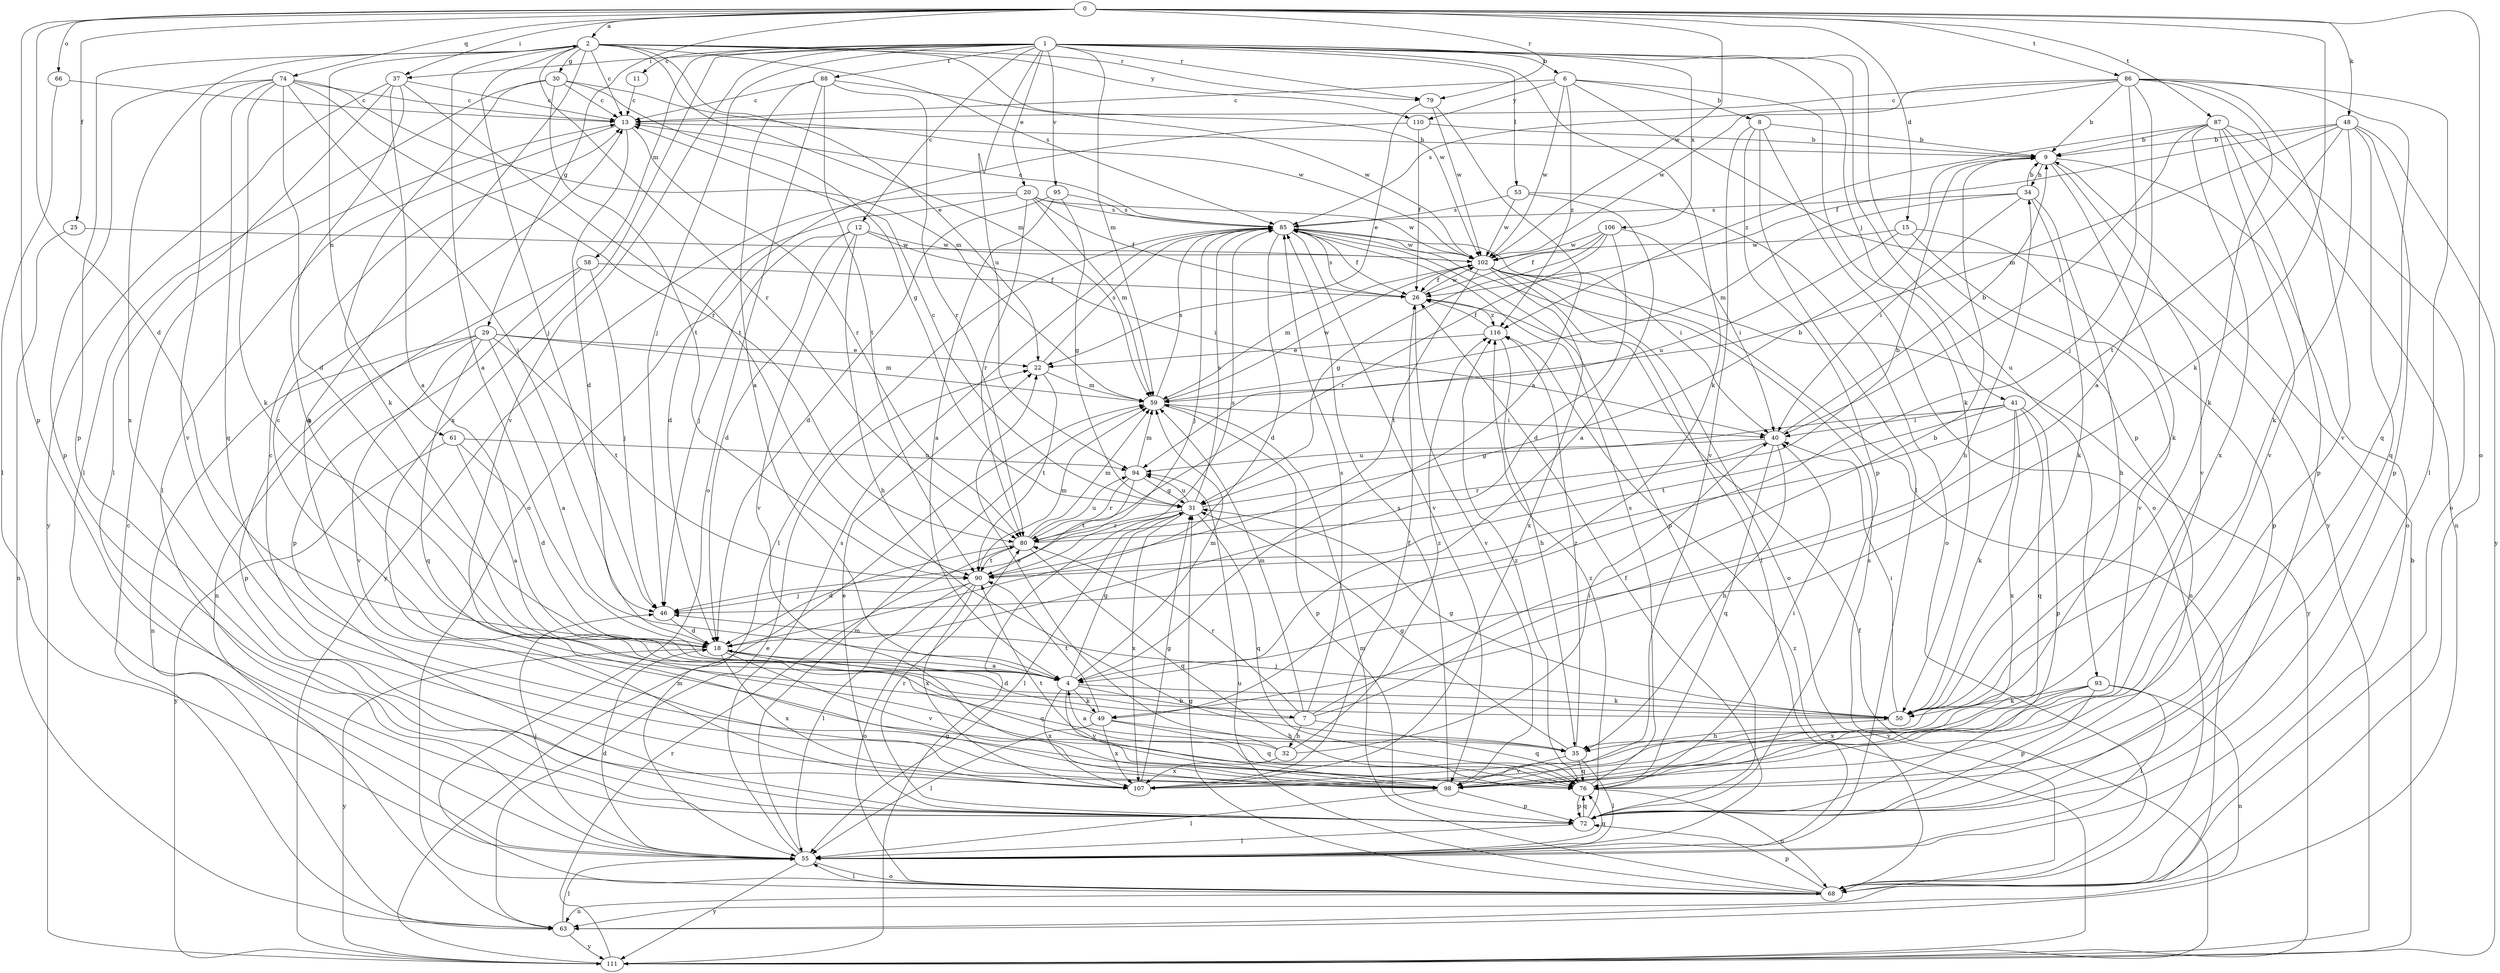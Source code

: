 strict digraph  {
0;
1;
2;
4;
6;
7;
8;
9;
11;
12;
13;
15;
18;
20;
22;
25;
26;
29;
30;
31;
32;
34;
35;
37;
40;
41;
46;
48;
49;
50;
53;
55;
58;
59;
61;
63;
66;
68;
72;
74;
76;
79;
80;
85;
86;
87;
88;
90;
93;
94;
95;
98;
102;
106;
107;
110;
111;
116;
0 -> 2  [label=a];
0 -> 15  [label=d];
0 -> 18  [label=d];
0 -> 25  [label=f];
0 -> 29  [label=g];
0 -> 37  [label=i];
0 -> 48  [label=k];
0 -> 49  [label=k];
0 -> 66  [label=o];
0 -> 68  [label=o];
0 -> 72  [label=p];
0 -> 74  [label=q];
0 -> 79  [label=r];
0 -> 86  [label=t];
0 -> 87  [label=t];
0 -> 102  [label=w];
1 -> 6  [label=b];
1 -> 11  [label=c];
1 -> 12  [label=c];
1 -> 20  [label=e];
1 -> 37  [label=i];
1 -> 41  [label=j];
1 -> 46  [label=j];
1 -> 49  [label=k];
1 -> 53  [label=l];
1 -> 58  [label=m];
1 -> 59  [label=m];
1 -> 72  [label=p];
1 -> 79  [label=r];
1 -> 88  [label=t];
1 -> 93  [label=u];
1 -> 94  [label=u];
1 -> 95  [label=v];
1 -> 98  [label=v];
1 -> 106  [label=x];
1 -> 107  [label=x];
2 -> 13  [label=c];
2 -> 22  [label=e];
2 -> 30  [label=g];
2 -> 46  [label=j];
2 -> 59  [label=m];
2 -> 61  [label=n];
2 -> 72  [label=p];
2 -> 76  [label=q];
2 -> 79  [label=r];
2 -> 80  [label=r];
2 -> 85  [label=s];
2 -> 102  [label=w];
2 -> 107  [label=x];
2 -> 110  [label=y];
4 -> 2  [label=a];
4 -> 7  [label=b];
4 -> 31  [label=g];
4 -> 49  [label=k];
4 -> 50  [label=k];
4 -> 59  [label=m];
4 -> 98  [label=v];
4 -> 107  [label=x];
6 -> 8  [label=b];
6 -> 13  [label=c];
6 -> 50  [label=k];
6 -> 102  [label=w];
6 -> 110  [label=y];
6 -> 111  [label=y];
6 -> 116  [label=z];
7 -> 9  [label=b];
7 -> 18  [label=d];
7 -> 32  [label=h];
7 -> 34  [label=h];
7 -> 59  [label=m];
7 -> 76  [label=q];
7 -> 80  [label=r];
7 -> 85  [label=s];
8 -> 9  [label=b];
8 -> 55  [label=l];
8 -> 68  [label=o];
8 -> 72  [label=p];
8 -> 98  [label=v];
9 -> 34  [label=h];
9 -> 50  [label=k];
9 -> 68  [label=o];
9 -> 98  [label=v];
11 -> 13  [label=c];
12 -> 18  [label=d];
12 -> 35  [label=h];
12 -> 40  [label=i];
12 -> 46  [label=j];
12 -> 98  [label=v];
12 -> 102  [label=w];
13 -> 9  [label=b];
13 -> 18  [label=d];
13 -> 55  [label=l];
13 -> 80  [label=r];
15 -> 72  [label=p];
15 -> 94  [label=u];
15 -> 98  [label=v];
15 -> 102  [label=w];
18 -> 4  [label=a];
18 -> 76  [label=q];
18 -> 98  [label=v];
18 -> 107  [label=x];
18 -> 111  [label=y];
20 -> 18  [label=d];
20 -> 26  [label=f];
20 -> 59  [label=m];
20 -> 80  [label=r];
20 -> 85  [label=s];
20 -> 102  [label=w];
20 -> 111  [label=y];
22 -> 59  [label=m];
22 -> 85  [label=s];
22 -> 90  [label=t];
25 -> 63  [label=n];
25 -> 102  [label=w];
26 -> 85  [label=s];
26 -> 98  [label=v];
26 -> 102  [label=w];
26 -> 116  [label=z];
29 -> 4  [label=a];
29 -> 22  [label=e];
29 -> 59  [label=m];
29 -> 63  [label=n];
29 -> 72  [label=p];
29 -> 76  [label=q];
29 -> 90  [label=t];
29 -> 98  [label=v];
30 -> 13  [label=c];
30 -> 31  [label=g];
30 -> 50  [label=k];
30 -> 55  [label=l];
30 -> 90  [label=t];
30 -> 102  [label=w];
31 -> 9  [label=b];
31 -> 13  [label=c];
31 -> 55  [label=l];
31 -> 76  [label=q];
31 -> 80  [label=r];
31 -> 85  [label=s];
31 -> 94  [label=u];
31 -> 107  [label=x];
32 -> 4  [label=a];
32 -> 22  [label=e];
32 -> 40  [label=i];
32 -> 107  [label=x];
32 -> 116  [label=z];
34 -> 9  [label=b];
34 -> 35  [label=h];
34 -> 40  [label=i];
34 -> 50  [label=k];
34 -> 59  [label=m];
34 -> 85  [label=s];
35 -> 31  [label=g];
35 -> 55  [label=l];
35 -> 76  [label=q];
35 -> 98  [label=v];
35 -> 116  [label=z];
37 -> 4  [label=a];
37 -> 13  [label=c];
37 -> 35  [label=h];
37 -> 55  [label=l];
37 -> 90  [label=t];
37 -> 111  [label=y];
40 -> 9  [label=b];
40 -> 35  [label=h];
40 -> 76  [label=q];
40 -> 80  [label=r];
40 -> 94  [label=u];
41 -> 31  [label=g];
41 -> 40  [label=i];
41 -> 50  [label=k];
41 -> 72  [label=p];
41 -> 76  [label=q];
41 -> 90  [label=t];
41 -> 107  [label=x];
46 -> 18  [label=d];
48 -> 9  [label=b];
48 -> 26  [label=f];
48 -> 50  [label=k];
48 -> 59  [label=m];
48 -> 72  [label=p];
48 -> 76  [label=q];
48 -> 90  [label=t];
48 -> 111  [label=y];
49 -> 13  [label=c];
49 -> 35  [label=h];
49 -> 55  [label=l];
49 -> 76  [label=q];
49 -> 90  [label=t];
49 -> 107  [label=x];
50 -> 31  [label=g];
50 -> 35  [label=h];
50 -> 40  [label=i];
50 -> 46  [label=j];
53 -> 4  [label=a];
53 -> 68  [label=o];
53 -> 85  [label=s];
53 -> 102  [label=w];
55 -> 18  [label=d];
55 -> 26  [label=f];
55 -> 46  [label=j];
55 -> 59  [label=m];
55 -> 68  [label=o];
55 -> 76  [label=q];
55 -> 85  [label=s];
55 -> 111  [label=y];
58 -> 26  [label=f];
58 -> 46  [label=j];
58 -> 63  [label=n];
58 -> 72  [label=p];
59 -> 40  [label=i];
59 -> 72  [label=p];
59 -> 85  [label=s];
59 -> 102  [label=w];
61 -> 4  [label=a];
61 -> 18  [label=d];
61 -> 94  [label=u];
61 -> 111  [label=y];
63 -> 13  [label=c];
63 -> 22  [label=e];
63 -> 55  [label=l];
63 -> 111  [label=y];
66 -> 13  [label=c];
66 -> 55  [label=l];
68 -> 31  [label=g];
68 -> 55  [label=l];
68 -> 59  [label=m];
68 -> 63  [label=n];
68 -> 72  [label=p];
68 -> 85  [label=s];
68 -> 94  [label=u];
72 -> 22  [label=e];
72 -> 55  [label=l];
72 -> 76  [label=q];
72 -> 80  [label=r];
72 -> 116  [label=z];
74 -> 13  [label=c];
74 -> 18  [label=d];
74 -> 46  [label=j];
74 -> 50  [label=k];
74 -> 59  [label=m];
74 -> 72  [label=p];
74 -> 76  [label=q];
74 -> 80  [label=r];
74 -> 98  [label=v];
76 -> 40  [label=i];
76 -> 68  [label=o];
76 -> 72  [label=p];
76 -> 85  [label=s];
76 -> 116  [label=z];
79 -> 4  [label=a];
79 -> 22  [label=e];
79 -> 102  [label=w];
80 -> 9  [label=b];
80 -> 18  [label=d];
80 -> 59  [label=m];
80 -> 76  [label=q];
80 -> 90  [label=t];
80 -> 94  [label=u];
85 -> 13  [label=c];
85 -> 18  [label=d];
85 -> 26  [label=f];
85 -> 40  [label=i];
85 -> 46  [label=j];
85 -> 55  [label=l];
85 -> 72  [label=p];
85 -> 98  [label=v];
85 -> 102  [label=w];
86 -> 4  [label=a];
86 -> 9  [label=b];
86 -> 13  [label=c];
86 -> 46  [label=j];
86 -> 50  [label=k];
86 -> 55  [label=l];
86 -> 76  [label=q];
86 -> 85  [label=s];
86 -> 98  [label=v];
86 -> 102  [label=w];
87 -> 9  [label=b];
87 -> 40  [label=i];
87 -> 63  [label=n];
87 -> 68  [label=o];
87 -> 72  [label=p];
87 -> 98  [label=v];
87 -> 107  [label=x];
87 -> 116  [label=z];
88 -> 4  [label=a];
88 -> 13  [label=c];
88 -> 68  [label=o];
88 -> 80  [label=r];
88 -> 90  [label=t];
88 -> 102  [label=w];
90 -> 46  [label=j];
90 -> 55  [label=l];
90 -> 59  [label=m];
90 -> 68  [label=o];
90 -> 85  [label=s];
90 -> 107  [label=x];
93 -> 50  [label=k];
93 -> 55  [label=l];
93 -> 63  [label=n];
93 -> 72  [label=p];
93 -> 98  [label=v];
93 -> 107  [label=x];
94 -> 31  [label=g];
94 -> 59  [label=m];
94 -> 80  [label=r];
94 -> 90  [label=t];
95 -> 4  [label=a];
95 -> 18  [label=d];
95 -> 31  [label=g];
95 -> 85  [label=s];
98 -> 13  [label=c];
98 -> 55  [label=l];
98 -> 72  [label=p];
98 -> 85  [label=s];
98 -> 90  [label=t];
102 -> 26  [label=f];
102 -> 55  [label=l];
102 -> 59  [label=m];
102 -> 63  [label=n];
102 -> 68  [label=o];
102 -> 90  [label=t];
102 -> 107  [label=x];
102 -> 111  [label=y];
106 -> 18  [label=d];
106 -> 26  [label=f];
106 -> 31  [label=g];
106 -> 40  [label=i];
106 -> 80  [label=r];
106 -> 102  [label=w];
107 -> 26  [label=f];
107 -> 31  [label=g];
110 -> 9  [label=b];
110 -> 26  [label=f];
110 -> 68  [label=o];
111 -> 9  [label=b];
111 -> 26  [label=f];
111 -> 31  [label=g];
111 -> 59  [label=m];
111 -> 80  [label=r];
111 -> 116  [label=z];
116 -> 22  [label=e];
116 -> 26  [label=f];
116 -> 35  [label=h];
}
